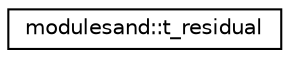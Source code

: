 digraph "Graphical Class Hierarchy"
{
 // LATEX_PDF_SIZE
  edge [fontname="Helvetica",fontsize="10",labelfontname="Helvetica",labelfontsize="10"];
  node [fontname="Helvetica",fontsize="10",shape=record];
  rankdir="LR";
  Node0 [label="modulesand::t_residual",height=0.2,width=0.4,color="black", fillcolor="white", style="filled",URL="$structmodulesand_1_1t__residual.html",tooltip=" "];
}
